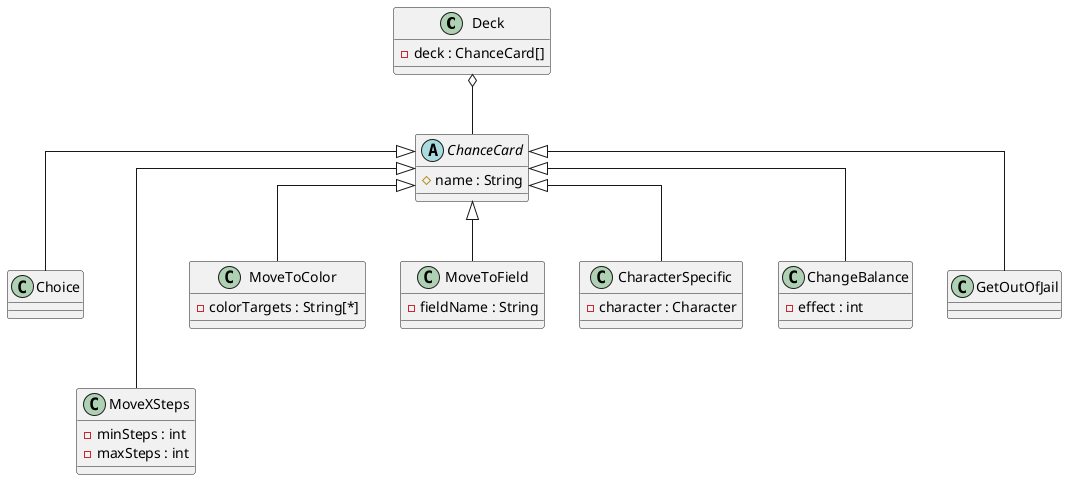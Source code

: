 @startuml
'https://plantuml.com/class-diagram
skinparam linetype ortho

class Deck{
 - deck : ChanceCard[]
}

abstract ChanceCard{
 # name : String
}

class Choice {

}

class MoveXSteps {
 - minSteps : int
 - maxSteps : int
}
class MoveToColor {
 - colorTargets : String[*]
}

class MoveToField {
 - fieldName : String
}

class CharacterSpecific {
 - character : Character
}

class ChangeBalance {
 - effect : int
}

class GetOutOfJail {

}

Deck o-- ChanceCard

ChanceCard <|-- Choice
ChanceCard <|--- MoveXSteps
ChanceCard <|-- MoveToColor
ChanceCard <|-- MoveToField
ChanceCard <|-- CharacterSpecific
ChanceCard <|-- ChangeBalance
ChanceCard <|-- GetOutOfJail

@enduml